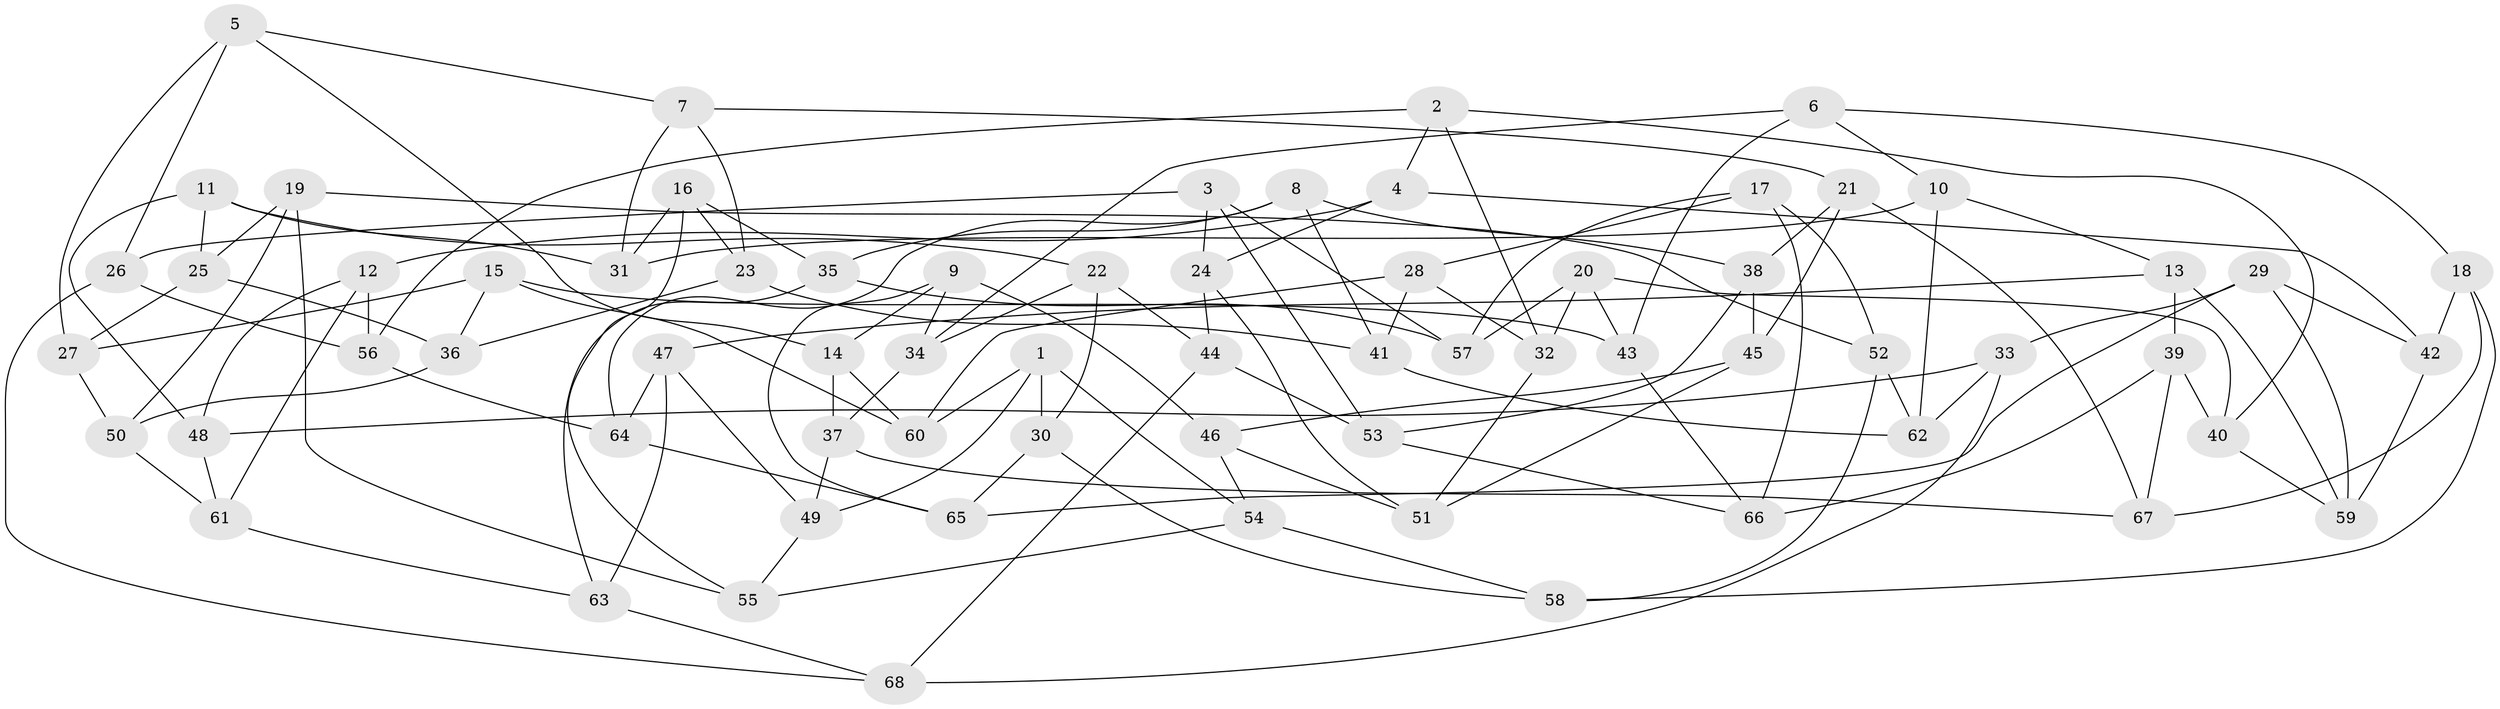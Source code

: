 // Generated by graph-tools (version 1.1) at 2025/16/03/09/25 04:16:16]
// undirected, 68 vertices, 136 edges
graph export_dot {
graph [start="1"]
  node [color=gray90,style=filled];
  1;
  2;
  3;
  4;
  5;
  6;
  7;
  8;
  9;
  10;
  11;
  12;
  13;
  14;
  15;
  16;
  17;
  18;
  19;
  20;
  21;
  22;
  23;
  24;
  25;
  26;
  27;
  28;
  29;
  30;
  31;
  32;
  33;
  34;
  35;
  36;
  37;
  38;
  39;
  40;
  41;
  42;
  43;
  44;
  45;
  46;
  47;
  48;
  49;
  50;
  51;
  52;
  53;
  54;
  55;
  56;
  57;
  58;
  59;
  60;
  61;
  62;
  63;
  64;
  65;
  66;
  67;
  68;
  1 -- 30;
  1 -- 54;
  1 -- 49;
  1 -- 60;
  2 -- 4;
  2 -- 56;
  2 -- 40;
  2 -- 32;
  3 -- 26;
  3 -- 53;
  3 -- 24;
  3 -- 57;
  4 -- 24;
  4 -- 12;
  4 -- 42;
  5 -- 7;
  5 -- 14;
  5 -- 27;
  5 -- 26;
  6 -- 10;
  6 -- 43;
  6 -- 18;
  6 -- 34;
  7 -- 21;
  7 -- 23;
  7 -- 31;
  8 -- 41;
  8 -- 35;
  8 -- 38;
  8 -- 64;
  9 -- 46;
  9 -- 14;
  9 -- 65;
  9 -- 34;
  10 -- 31;
  10 -- 13;
  10 -- 62;
  11 -- 25;
  11 -- 48;
  11 -- 22;
  11 -- 31;
  12 -- 61;
  12 -- 56;
  12 -- 48;
  13 -- 39;
  13 -- 47;
  13 -- 59;
  14 -- 60;
  14 -- 37;
  15 -- 27;
  15 -- 43;
  15 -- 60;
  15 -- 36;
  16 -- 23;
  16 -- 31;
  16 -- 55;
  16 -- 35;
  17 -- 52;
  17 -- 66;
  17 -- 28;
  17 -- 57;
  18 -- 42;
  18 -- 67;
  18 -- 58;
  19 -- 52;
  19 -- 55;
  19 -- 25;
  19 -- 50;
  20 -- 32;
  20 -- 57;
  20 -- 43;
  20 -- 40;
  21 -- 67;
  21 -- 45;
  21 -- 38;
  22 -- 34;
  22 -- 44;
  22 -- 30;
  23 -- 36;
  23 -- 41;
  24 -- 51;
  24 -- 44;
  25 -- 27;
  25 -- 36;
  26 -- 68;
  26 -- 56;
  27 -- 50;
  28 -- 41;
  28 -- 60;
  28 -- 32;
  29 -- 42;
  29 -- 65;
  29 -- 59;
  29 -- 33;
  30 -- 58;
  30 -- 65;
  32 -- 51;
  33 -- 68;
  33 -- 48;
  33 -- 62;
  34 -- 37;
  35 -- 57;
  35 -- 63;
  36 -- 50;
  37 -- 49;
  37 -- 67;
  38 -- 53;
  38 -- 45;
  39 -- 40;
  39 -- 66;
  39 -- 67;
  40 -- 59;
  41 -- 62;
  42 -- 59;
  43 -- 66;
  44 -- 53;
  44 -- 68;
  45 -- 46;
  45 -- 51;
  46 -- 51;
  46 -- 54;
  47 -- 64;
  47 -- 49;
  47 -- 63;
  48 -- 61;
  49 -- 55;
  50 -- 61;
  52 -- 58;
  52 -- 62;
  53 -- 66;
  54 -- 58;
  54 -- 55;
  56 -- 64;
  61 -- 63;
  63 -- 68;
  64 -- 65;
}
